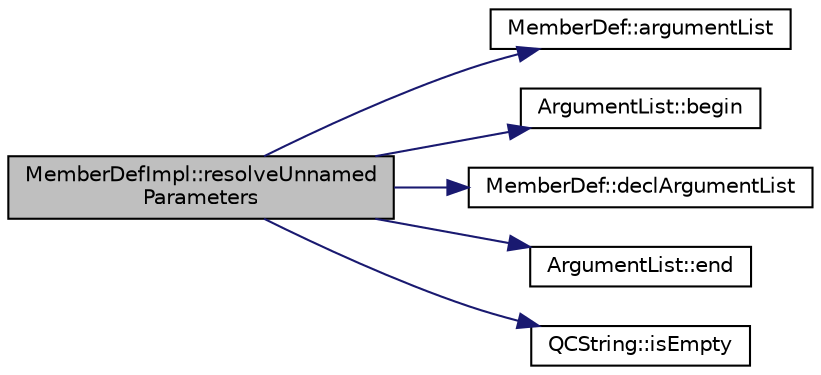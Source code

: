 digraph "MemberDefImpl::resolveUnnamedParameters"
{
 // LATEX_PDF_SIZE
  edge [fontname="Helvetica",fontsize="10",labelfontname="Helvetica",labelfontsize="10"];
  node [fontname="Helvetica",fontsize="10",shape=record];
  rankdir="LR";
  Node1 [label="MemberDefImpl::resolveUnnamed\lParameters",height=0.2,width=0.4,color="black", fillcolor="grey75", style="filled", fontcolor="black",tooltip=" "];
  Node1 -> Node2 [color="midnightblue",fontsize="10",style="solid",fontname="Helvetica"];
  Node2 [label="MemberDef::argumentList",height=0.2,width=0.4,color="black", fillcolor="white", style="filled",URL="$classMemberDef.html#a515503656a6cffb2d27f60e93c3c780e",tooltip=" "];
  Node1 -> Node3 [color="midnightblue",fontsize="10",style="solid",fontname="Helvetica"];
  Node3 [label="ArgumentList::begin",height=0.2,width=0.4,color="black", fillcolor="white", style="filled",URL="$classArgumentList.html#acc52d012d093df1adede055164f69dc9",tooltip=" "];
  Node1 -> Node4 [color="midnightblue",fontsize="10",style="solid",fontname="Helvetica"];
  Node4 [label="MemberDef::declArgumentList",height=0.2,width=0.4,color="black", fillcolor="white", style="filled",URL="$classMemberDef.html#af0d0461390544ad385a962aefd88c313",tooltip=" "];
  Node1 -> Node5 [color="midnightblue",fontsize="10",style="solid",fontname="Helvetica"];
  Node5 [label="ArgumentList::end",height=0.2,width=0.4,color="black", fillcolor="white", style="filled",URL="$classArgumentList.html#a215181845c0d9f0525806a4165c4f552",tooltip=" "];
  Node1 -> Node6 [color="midnightblue",fontsize="10",style="solid",fontname="Helvetica"];
  Node6 [label="QCString::isEmpty",height=0.2,width=0.4,color="black", fillcolor="white", style="filled",URL="$classQCString.html#a621c4090d69ad7d05ef8e5234376c3d8",tooltip=" "];
}
